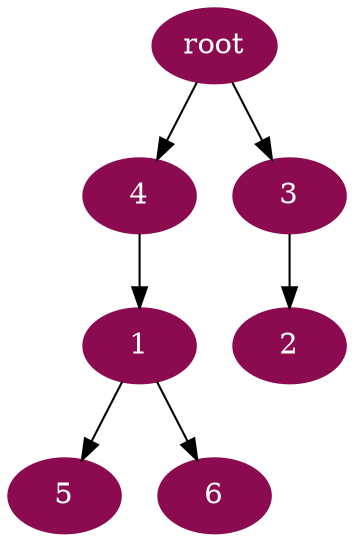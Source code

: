 digraph G {
node [color=deeppink4, style=filled, fontcolor=white];
4 -> 1;
3 -> 2;
"root" -> 3;
"root" -> 4;
1 -> 5;
1 -> 6;
}
